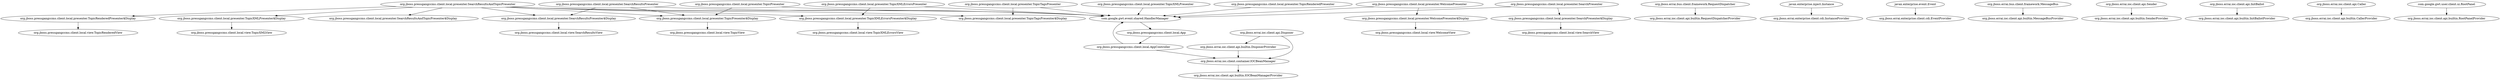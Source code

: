 //
// Generated IOC bean dependency graph in GraphViz DOT format.
//

digraph g {
  "org.jboss.pressgangccms.client.local.view.TopicView"
  "org.jboss.pressgangccms.client.local.presenter.TopicPresenter$Display" -> "org.jboss.pressgangccms.client.local.view.TopicView"
  "org.jboss.pressgangccms.client.local.view.SearchResultsView"
  "org.jboss.pressgangccms.client.local.presenter.SearchResultsPresenter$Display" -> "org.jboss.pressgangccms.client.local.view.SearchResultsView"
  "org.jboss.errai.ioc.client.api.builtin.IOCBeanManagerProvider"
  "org.jboss.errai.ioc.client.container.IOCBeanManager" -> "org.jboss.errai.ioc.client.api.builtin.IOCBeanManagerProvider"
  "org.jboss.pressgangccms.client.local.App" -> "org.jboss.pressgangccms.client.local.AppController"
  "com.google.gwt.event.shared.HandlerManager" -> "org.jboss.pressgangccms.client.local.App"
  "org.jboss.pressgangccms.client.local.AppController" -> "org.jboss.errai.ioc.client.container.IOCBeanManager"
  "org.jboss.pressgangccms.client.local.AppController" -> "com.google.gwt.event.shared.HandlerManager"
  "org.jboss.pressgangccms.client.local.presenter.SearchResultsPresenter" -> "org.jboss.pressgangccms.client.local.presenter.TopicPresenter$Display"
  "org.jboss.pressgangccms.client.local.presenter.SearchResultsPresenter" -> "org.jboss.pressgangccms.client.local.presenter.SearchResultsPresenter$Display"
  "org.jboss.pressgangccms.client.local.presenter.SearchResultsPresenter" -> "com.google.gwt.event.shared.HandlerManager"
  "org.jboss.errai.ioc.client.api.builtin.RequestDispatcherProvider"
  "org.jboss.errai.enterprise.client.cdi.InstanceProvider"
  "javax.enterprise.inject.Instance" -> "org.jboss.errai.enterprise.client.cdi.InstanceProvider"
  "org.jboss.errai.enterprise.client.cdi.EventProvider"
  "javax.enterprise.event.Event" -> "org.jboss.errai.enterprise.client.cdi.EventProvider"
  "org.jboss.errai.ioc.client.api.builtin.MessageBusProvider"
  "org.jboss.errai.bus.client.framework.RequestDispatcher" -> "org.jboss.errai.ioc.client.api.builtin.RequestDispatcherProvider"
  "org.jboss.pressgangccms.client.local.view.TopicXMLErrorsView"
  "org.jboss.pressgangccms.client.local.presenter.TopicXMLErrorsPresenter$Display" -> "org.jboss.pressgangccms.client.local.view.TopicXMLErrorsView"
  "org.jboss.pressgangccms.client.local.presenter.TopicXMLErrorsPresenter" -> "org.jboss.pressgangccms.client.local.presenter.TopicXMLErrorsPresenter$Display"
  "org.jboss.pressgangccms.client.local.presenter.TopicXMLErrorsPresenter" -> "com.google.gwt.event.shared.HandlerManager"
  "org.jboss.pressgangccms.client.local.view.WelcomeView"
  "org.jboss.pressgangccms.client.local.presenter.WelcomePresenter$Display" -> "org.jboss.pressgangccms.client.local.view.WelcomeView"
  "org.jboss.pressgangccms.client.local.presenter.WelcomePresenter" -> "org.jboss.pressgangccms.client.local.presenter.WelcomePresenter$Display"
  "org.jboss.pressgangccms.client.local.presenter.WelcomePresenter" -> "com.google.gwt.event.shared.HandlerManager"
  "org.jboss.errai.ioc.client.api.builtin.SenderProvider"
  "org.jboss.errai.ioc.client.api.Sender" -> "org.jboss.errai.ioc.client.api.builtin.SenderProvider"
  "org.jboss.errai.ioc.client.api.builtin.InitBallotProvider"
  "org.jboss.pressgangccms.client.local.presenter.TopicPresenter" -> "org.jboss.pressgangccms.client.local.presenter.TopicPresenter$Display"
  "org.jboss.pressgangccms.client.local.presenter.TopicPresenter" -> "com.google.gwt.event.shared.HandlerManager"
  "org.jboss.errai.ioc.client.api.builtin.CallerProvider"
  "org.jboss.pressgangccms.client.local.view.SearchView"
  "org.jboss.pressgangccms.client.local.presenter.SearchPresenter$Display" -> "org.jboss.pressgangccms.client.local.view.SearchView"
  "org.jboss.pressgangccms.client.local.presenter.SearchPresenter" -> "org.jboss.pressgangccms.client.local.presenter.SearchPresenter$Display"
  "org.jboss.pressgangccms.client.local.presenter.SearchPresenter" -> "com.google.gwt.event.shared.HandlerManager"
  "org.jboss.errai.ioc.client.api.builtin.RootPanelProvider"
  "com.google.gwt.user.client.ui.RootPanel" -> "org.jboss.errai.ioc.client.api.builtin.RootPanelProvider"
  "org.jboss.pressgangccms.client.local.presenter.TopicTagsPresenter$Display"
  "org.jboss.pressgangccms.client.local.presenter.TopicTagsPresenter" -> "org.jboss.pressgangccms.client.local.presenter.TopicTagsPresenter$Display"
  "org.jboss.pressgangccms.client.local.presenter.TopicTagsPresenter" -> "com.google.gwt.event.shared.HandlerManager"
  "org.jboss.pressgangccms.client.local.presenter.TopicRenderedPresenter" -> "com.google.gwt.event.shared.HandlerManager"
  "org.jboss.pressgangccms.client.local.presenter.TopicXMLPresenter" -> "com.google.gwt.event.shared.HandlerManager"
  "org.jboss.errai.ioc.client.api.InitBallot" -> "org.jboss.errai.ioc.client.api.builtin.InitBallotProvider"
  "org.jboss.errai.ioc.client.api.Caller" -> "org.jboss.errai.ioc.client.api.builtin.CallerProvider"
  "org.jboss.errai.bus.client.framework.MessageBus" -> "org.jboss.errai.ioc.client.api.builtin.MessageBusProvider"
  "org.jboss.errai.ioc.client.api.builtin.DisposerProvider" -> "org.jboss.errai.ioc.client.container.IOCBeanManager"
  "org.jboss.errai.ioc.client.api.Disposer" -> "org.jboss.errai.ioc.client.api.builtin.DisposerProvider"
  "org.jboss.errai.ioc.client.api.Disposer" -> "org.jboss.errai.ioc.client.container.IOCBeanManager"
  "org.jboss.pressgangccms.client.local.view.TopicXMLView"
  "org.jboss.pressgangccms.client.local.presenter.TopicXMLPresenter$Display" -> "org.jboss.pressgangccms.client.local.view.TopicXMLView"
  "org.jboss.pressgangccms.client.local.presenter.SearchResultsAndTopicPresenter$Display"
  "org.jboss.pressgangccms.client.local.view.TopicRenderedView"
  "org.jboss.pressgangccms.client.local.presenter.TopicRenderedPresenter$Display" -> "org.jboss.pressgangccms.client.local.view.TopicRenderedView"
  "org.jboss.pressgangccms.client.local.presenter.SearchResultsAndTopicPresenter" -> "org.jboss.pressgangccms.client.local.presenter.TopicXMLPresenter$Display"
  "org.jboss.pressgangccms.client.local.presenter.SearchResultsAndTopicPresenter" -> "org.jboss.pressgangccms.client.local.presenter.SearchResultsAndTopicPresenter$Display"
  "org.jboss.pressgangccms.client.local.presenter.SearchResultsAndTopicPresenter" -> "org.jboss.pressgangccms.client.local.presenter.TopicPresenter$Display"
  "org.jboss.pressgangccms.client.local.presenter.SearchResultsAndTopicPresenter" -> "org.jboss.pressgangccms.client.local.presenter.TopicRenderedPresenter$Display"
  "org.jboss.pressgangccms.client.local.presenter.SearchResultsAndTopicPresenter" -> "org.jboss.pressgangccms.client.local.presenter.TopicTagsPresenter$Display"
  "org.jboss.pressgangccms.client.local.presenter.SearchResultsAndTopicPresenter" -> "org.jboss.pressgangccms.client.local.presenter.SearchResultsPresenter$Display"
  "org.jboss.pressgangccms.client.local.presenter.SearchResultsAndTopicPresenter" -> "org.jboss.pressgangccms.client.local.presenter.TopicXMLErrorsPresenter$Display"
  "org.jboss.pressgangccms.client.local.presenter.SearchResultsAndTopicPresenter" -> "com.google.gwt.event.shared.HandlerManager"
}